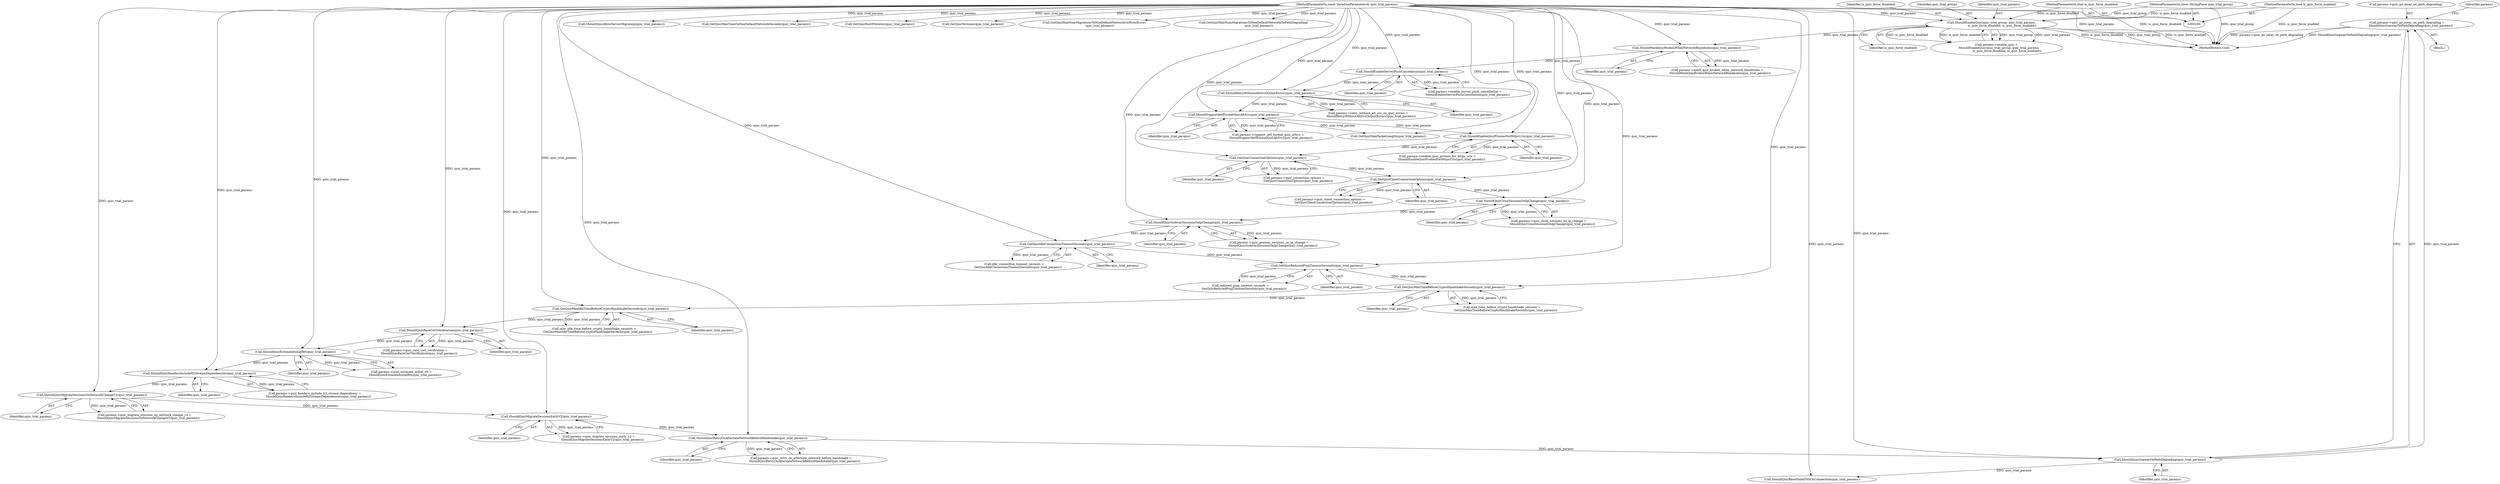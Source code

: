 digraph "0_Chrome_fd2335678e96c34d14f4b20f0d9613dfbd1ccdb4@pointer" {
"1000276" [label="(Call,params->quic_go_away_on_path_degrading =\n        ShouldQuicGoawayOnPathDegrading(quic_trial_params))"];
"1000280" [label="(Call,ShouldQuicGoawayOnPathDegrading(quic_trial_params))"];
"1000274" [label="(Call,ShouldQuicRetryOnAlternateNetworkBeforeHandshake(quic_trial_params))"];
"1000268" [label="(Call,ShouldQuicMigrateSessionsEarlyV2(quic_trial_params))"];
"1000262" [label="(Call,ShouldQuicMigrateSessionsOnNetworkChangeV2(quic_trial_params))"];
"1000256" [label="(Call,ShouldQuicHeadersIncludeH2StreamDependencies(quic_trial_params))"];
"1000250" [label="(Call,ShouldQuicEstimateInitialRtt(quic_trial_params))"];
"1000244" [label="(Call,ShouldQuicRaceCertVerification(quic_trial_params))"];
"1000228" [label="(Call,GetQuicMaxIdleTimeBeforeCryptoHandshakeSeconds(quic_trial_params))"];
"1000213" [label="(Call,GetQuicMaxTimeBeforeCryptoHandshakeSeconds(quic_trial_params))"];
"1000194" [label="(Call,GetQuicReducedPingTimeoutSeconds(quic_trial_params))"];
"1000179" [label="(Call,GetQuicIdleConnectionTimeoutSeconds(quic_trial_params))"];
"1000174" [label="(Call,ShouldQuicGoAwaySessionsOnIpChange(quic_trial_params))"];
"1000168" [label="(Call,ShouldQuicCloseSessionsOnIpChange(quic_trial_params))"];
"1000162" [label="(Call,GetQuicClientConnectionOptions(quic_trial_params))"];
"1000156" [label="(Call,GetQuicConnectionOptions(quic_trial_params))"];
"1000150" [label="(Call,ShouldEnableQuicProxiesForHttpsUrls(quic_trial_params))"];
"1000139" [label="(Call,ShouldSupportIetfFormatQuicAltSvc(quic_trial_params))"];
"1000133" [label="(Call,ShouldRetryWithoutAltSvcOnQuicErrors(quic_trial_params))"];
"1000127" [label="(Call,ShouldEnableServerPushCancelation(quic_trial_params))"];
"1000121" [label="(Call,ShouldMarkQuicBrokenWhenNetworkBlackholes(quic_trial_params))"];
"1000112" [label="(Call,ShouldEnableQuic(quic_trial_group, quic_trial_params,\n                       is_quic_force_disabled, is_quic_force_enabled))"];
"1000101" [label="(MethodParameterIn,base::StringPiece quic_trial_group)"];
"1000102" [label="(MethodParameterIn,const VariationParameters& quic_trial_params)"];
"1000103" [label="(MethodParameterIn,bool is_quic_force_disabled)"];
"1000104" [label="(MethodParameterIn,bool is_quic_force_enabled)"];
"1000133" [label="(Call,ShouldRetryWithoutAltSvcOnQuicErrors(quic_trial_params))"];
"1000258" [label="(Call,params->quic_migrate_sessions_on_network_change_v2 =\n        ShouldQuicMigrateSessionsOnNetworkChangeV2(quic_trial_params))"];
"1000116" [label="(Identifier,is_quic_force_enabled)"];
"1000177" [label="(Call,idle_connection_timeout_seconds =\n        GetQuicIdleConnectionTimeoutSeconds(quic_trial_params))"];
"1000194" [label="(Call,GetQuicReducedPingTimeoutSeconds(quic_trial_params))"];
"1000338" [label="(Call,ShouldQuicAllowServerMigration(quic_trial_params))"];
"1000192" [label="(Call,reduced_ping_timeout_seconds =\n        GetQuicReducedPingTimeoutSeconds(quic_trial_params))"];
"1000226" [label="(Call,max_idle_time_before_crypto_handshake_seconds =\n        GetQuicMaxIdleTimeBeforeCryptoHandshakeSeconds(quic_trial_params))"];
"1000156" [label="(Call,GetQuicConnectionOptions(quic_trial_params))"];
"1000275" [label="(Identifier,quic_trial_params)"];
"1000280" [label="(Call,ShouldQuicGoawayOnPathDegrading(quic_trial_params))"];
"1000128" [label="(Identifier,quic_trial_params)"];
"1000114" [label="(Identifier,quic_trial_params)"];
"1000291" [label="(Call,GetQuicMaxTimeOnNonDefaultNetworkSeconds(quic_trial_params))"];
"1000168" [label="(Call,ShouldQuicCloseSessionsOnIpChange(quic_trial_params))"];
"1000150" [label="(Call,ShouldEnableQuicProxiesForHttpsUrls(quic_trial_params))"];
"1000277" [label="(Call,params->quic_go_away_on_path_degrading)"];
"1000134" [label="(Identifier,quic_trial_params)"];
"1000252" [label="(Call,params->quic_headers_include_h2_stream_dependency =\n        ShouldQuicHeadersIncludeH2StreamDependencies(quic_trial_params))"];
"1000123" [label="(Call,params->enable_server_push_cancellation =\n      ShouldEnableServerPushCancelation(quic_trial_params))"];
"1000195" [label="(Identifier,quic_trial_params)"];
"1000344" [label="(Call,GetQuicHostWhitelist(quic_trial_params))"];
"1000286" [label="(Call,ShouldQuicRaceStaleDNSOnConnection(quic_trial_params))"];
"1000264" [label="(Call,params->quic_migrate_sessions_early_v2 =\n        ShouldQuicMigrateSessionsEarlyV2(quic_trial_params))"];
"1000152" [label="(Call,params->quic_connection_options =\n         GetQuicConnectionOptions(quic_trial_params))"];
"1000115" [label="(Identifier,is_quic_force_disabled)"];
"1000164" [label="(Call,params->quic_close_sessions_on_ip_change =\n        ShouldQuicCloseSessionsOnIpChange(quic_trial_params))"];
"1000174" [label="(Call,ShouldQuicGoAwaySessionsOnIpChange(quic_trial_params))"];
"1000257" [label="(Identifier,quic_trial_params)"];
"1000140" [label="(Identifier,quic_trial_params)"];
"1000251" [label="(Identifier,quic_trial_params)"];
"1000256" [label="(Call,ShouldQuicHeadersIncludeH2StreamDependencies(quic_trial_params))"];
"1000269" [label="(Identifier,quic_trial_params)"];
"1000250" [label="(Call,ShouldQuicEstimateInitialRtt(quic_trial_params))"];
"1000145" [label="(Block,)"];
"1000240" [label="(Call,params->quic_race_cert_verification =\n        ShouldQuicRaceCertVerification(quic_trial_params))"];
"1000211" [label="(Call,max_time_before_crypto_handshake_seconds =\n        GetQuicMaxTimeBeforeCryptoHandshakeSeconds(quic_trial_params))"];
"1000214" [label="(Identifier,quic_trial_params)"];
"1000162" [label="(Call,GetQuicClientConnectionOptions(quic_trial_params))"];
"1000157" [label="(Identifier,quic_trial_params)"];
"1000129" [label="(Call,params->retry_without_alt_svc_on_quic_errors =\n      ShouldRetryWithoutAltSvcOnQuicErrors(quic_trial_params))"];
"1000127" [label="(Call,ShouldEnableServerPushCancelation(quic_trial_params))"];
"1000108" [label="(Call,params->enable_quic =\n      ShouldEnableQuic(quic_trial_group, quic_trial_params,\n                       is_quic_force_disabled, is_quic_force_enabled))"];
"1000281" [label="(Identifier,quic_trial_params)"];
"1000229" [label="(Identifier,quic_trial_params)"];
"1000117" [label="(Call,params->mark_quic_broken_when_network_blackholes =\n      ShouldMarkQuicBrokenWhenNetworkBlackholes(quic_trial_params))"];
"1000244" [label="(Call,ShouldQuicRaceCertVerification(quic_trial_params))"];
"1000213" [label="(Call,GetQuicMaxTimeBeforeCryptoHandshakeSeconds(quic_trial_params))"];
"1000170" [label="(Call,params->quic_goaway_sessions_on_ip_change =\n        ShouldQuicGoAwaySessionsOnIpChange(quic_trial_params))"];
"1000135" [label="(Call,params->support_ietf_format_quic_altsvc =\n      ShouldSupportIetfFormatQuicAltSvc(quic_trial_params))"];
"1000146" [label="(Call,params->enable_quic_proxies_for_https_urls =\n         ShouldEnableQuicProxiesForHttpsUrls(quic_trial_params))"];
"1000121" [label="(Call,ShouldMarkQuicBrokenWhenNetworkBlackholes(quic_trial_params))"];
"1000112" [label="(Call,ShouldEnableQuic(quic_trial_group, quic_trial_params,\n                       is_quic_force_disabled, is_quic_force_enabled))"];
"1000103" [label="(MethodParameterIn,bool is_quic_force_disabled)"];
"1000369" [label="(Call,GetQuicVersions(quic_trial_params))"];
"1000101" [label="(MethodParameterIn,base::StringPiece quic_trial_group)"];
"1000139" [label="(Call,ShouldSupportIetfFormatQuicAltSvc(quic_trial_params))"];
"1000284" [label="(Identifier,params)"];
"1000245" [label="(Identifier,quic_trial_params)"];
"1000175" [label="(Identifier,quic_trial_params)"];
"1000158" [label="(Call,params->quic_client_connection_options =\n        GetQuicClientConnectionOptions(quic_trial_params))"];
"1000228" [label="(Call,GetQuicMaxIdleTimeBeforeCryptoHandshakeSeconds(quic_trial_params))"];
"1000102" [label="(MethodParameterIn,const VariationParameters& quic_trial_params)"];
"1000180" [label="(Identifier,quic_trial_params)"];
"1000163" [label="(Identifier,quic_trial_params)"];
"1000276" [label="(Call,params->quic_go_away_on_path_degrading =\n        ShouldQuicGoawayOnPathDegrading(quic_trial_params))"];
"1000349" [label="(Call,GetQuicMaxPacketLength(quic_trial_params))"];
"1000113" [label="(Identifier,quic_trial_group)"];
"1000268" [label="(Call,ShouldQuicMigrateSessionsEarlyV2(quic_trial_params))"];
"1000122" [label="(Identifier,quic_trial_params)"];
"1000246" [label="(Call,params->quic_estimate_initial_rtt =\n        ShouldQuicEstimateInitialRtt(quic_trial_params))"];
"1000262" [label="(Call,ShouldQuicMigrateSessionsOnNetworkChangeV2(quic_trial_params))"];
"1000179" [label="(Call,GetQuicIdleConnectionTimeoutSeconds(quic_trial_params))"];
"1000307" [label="(Call,GetQuicMaxNumMigrationsToNonDefaultNetworkOnWriteError(\n            quic_trial_params))"];
"1000322" [label="(Call,GetQuicMaxNumMigrationsToNonDefaultNetworkOnPathDegrading(\n            quic_trial_params))"];
"1000270" [label="(Call,params->quic_retry_on_alternate_network_before_handshake =\n        ShouldQuicRetryOnAlternateNetworkBeforeHandshake(quic_trial_params))"];
"1000104" [label="(MethodParameterIn,bool is_quic_force_enabled)"];
"1000151" [label="(Identifier,quic_trial_params)"];
"1000379" [label="(MethodReturn,void)"];
"1000274" [label="(Call,ShouldQuicRetryOnAlternateNetworkBeforeHandshake(quic_trial_params))"];
"1000263" [label="(Identifier,quic_trial_params)"];
"1000169" [label="(Identifier,quic_trial_params)"];
"1000276" -> "1000145"  [label="AST: "];
"1000276" -> "1000280"  [label="CFG: "];
"1000277" -> "1000276"  [label="AST: "];
"1000280" -> "1000276"  [label="AST: "];
"1000284" -> "1000276"  [label="CFG: "];
"1000276" -> "1000379"  [label="DDG: ShouldQuicGoawayOnPathDegrading(quic_trial_params)"];
"1000276" -> "1000379"  [label="DDG: params->quic_go_away_on_path_degrading"];
"1000280" -> "1000276"  [label="DDG: quic_trial_params"];
"1000280" -> "1000281"  [label="CFG: "];
"1000281" -> "1000280"  [label="AST: "];
"1000274" -> "1000280"  [label="DDG: quic_trial_params"];
"1000102" -> "1000280"  [label="DDG: quic_trial_params"];
"1000280" -> "1000286"  [label="DDG: quic_trial_params"];
"1000274" -> "1000270"  [label="AST: "];
"1000274" -> "1000275"  [label="CFG: "];
"1000275" -> "1000274"  [label="AST: "];
"1000270" -> "1000274"  [label="CFG: "];
"1000274" -> "1000270"  [label="DDG: quic_trial_params"];
"1000268" -> "1000274"  [label="DDG: quic_trial_params"];
"1000102" -> "1000274"  [label="DDG: quic_trial_params"];
"1000268" -> "1000264"  [label="AST: "];
"1000268" -> "1000269"  [label="CFG: "];
"1000269" -> "1000268"  [label="AST: "];
"1000264" -> "1000268"  [label="CFG: "];
"1000268" -> "1000264"  [label="DDG: quic_trial_params"];
"1000262" -> "1000268"  [label="DDG: quic_trial_params"];
"1000102" -> "1000268"  [label="DDG: quic_trial_params"];
"1000262" -> "1000258"  [label="AST: "];
"1000262" -> "1000263"  [label="CFG: "];
"1000263" -> "1000262"  [label="AST: "];
"1000258" -> "1000262"  [label="CFG: "];
"1000262" -> "1000258"  [label="DDG: quic_trial_params"];
"1000256" -> "1000262"  [label="DDG: quic_trial_params"];
"1000102" -> "1000262"  [label="DDG: quic_trial_params"];
"1000256" -> "1000252"  [label="AST: "];
"1000256" -> "1000257"  [label="CFG: "];
"1000257" -> "1000256"  [label="AST: "];
"1000252" -> "1000256"  [label="CFG: "];
"1000256" -> "1000252"  [label="DDG: quic_trial_params"];
"1000250" -> "1000256"  [label="DDG: quic_trial_params"];
"1000102" -> "1000256"  [label="DDG: quic_trial_params"];
"1000250" -> "1000246"  [label="AST: "];
"1000250" -> "1000251"  [label="CFG: "];
"1000251" -> "1000250"  [label="AST: "];
"1000246" -> "1000250"  [label="CFG: "];
"1000250" -> "1000246"  [label="DDG: quic_trial_params"];
"1000244" -> "1000250"  [label="DDG: quic_trial_params"];
"1000102" -> "1000250"  [label="DDG: quic_trial_params"];
"1000244" -> "1000240"  [label="AST: "];
"1000244" -> "1000245"  [label="CFG: "];
"1000245" -> "1000244"  [label="AST: "];
"1000240" -> "1000244"  [label="CFG: "];
"1000244" -> "1000240"  [label="DDG: quic_trial_params"];
"1000228" -> "1000244"  [label="DDG: quic_trial_params"];
"1000102" -> "1000244"  [label="DDG: quic_trial_params"];
"1000228" -> "1000226"  [label="AST: "];
"1000228" -> "1000229"  [label="CFG: "];
"1000229" -> "1000228"  [label="AST: "];
"1000226" -> "1000228"  [label="CFG: "];
"1000228" -> "1000226"  [label="DDG: quic_trial_params"];
"1000213" -> "1000228"  [label="DDG: quic_trial_params"];
"1000102" -> "1000228"  [label="DDG: quic_trial_params"];
"1000213" -> "1000211"  [label="AST: "];
"1000213" -> "1000214"  [label="CFG: "];
"1000214" -> "1000213"  [label="AST: "];
"1000211" -> "1000213"  [label="CFG: "];
"1000213" -> "1000211"  [label="DDG: quic_trial_params"];
"1000194" -> "1000213"  [label="DDG: quic_trial_params"];
"1000102" -> "1000213"  [label="DDG: quic_trial_params"];
"1000194" -> "1000192"  [label="AST: "];
"1000194" -> "1000195"  [label="CFG: "];
"1000195" -> "1000194"  [label="AST: "];
"1000192" -> "1000194"  [label="CFG: "];
"1000194" -> "1000192"  [label="DDG: quic_trial_params"];
"1000179" -> "1000194"  [label="DDG: quic_trial_params"];
"1000102" -> "1000194"  [label="DDG: quic_trial_params"];
"1000179" -> "1000177"  [label="AST: "];
"1000179" -> "1000180"  [label="CFG: "];
"1000180" -> "1000179"  [label="AST: "];
"1000177" -> "1000179"  [label="CFG: "];
"1000179" -> "1000177"  [label="DDG: quic_trial_params"];
"1000174" -> "1000179"  [label="DDG: quic_trial_params"];
"1000102" -> "1000179"  [label="DDG: quic_trial_params"];
"1000174" -> "1000170"  [label="AST: "];
"1000174" -> "1000175"  [label="CFG: "];
"1000175" -> "1000174"  [label="AST: "];
"1000170" -> "1000174"  [label="CFG: "];
"1000174" -> "1000170"  [label="DDG: quic_trial_params"];
"1000168" -> "1000174"  [label="DDG: quic_trial_params"];
"1000102" -> "1000174"  [label="DDG: quic_trial_params"];
"1000168" -> "1000164"  [label="AST: "];
"1000168" -> "1000169"  [label="CFG: "];
"1000169" -> "1000168"  [label="AST: "];
"1000164" -> "1000168"  [label="CFG: "];
"1000168" -> "1000164"  [label="DDG: quic_trial_params"];
"1000162" -> "1000168"  [label="DDG: quic_trial_params"];
"1000102" -> "1000168"  [label="DDG: quic_trial_params"];
"1000162" -> "1000158"  [label="AST: "];
"1000162" -> "1000163"  [label="CFG: "];
"1000163" -> "1000162"  [label="AST: "];
"1000158" -> "1000162"  [label="CFG: "];
"1000162" -> "1000158"  [label="DDG: quic_trial_params"];
"1000156" -> "1000162"  [label="DDG: quic_trial_params"];
"1000102" -> "1000162"  [label="DDG: quic_trial_params"];
"1000156" -> "1000152"  [label="AST: "];
"1000156" -> "1000157"  [label="CFG: "];
"1000157" -> "1000156"  [label="AST: "];
"1000152" -> "1000156"  [label="CFG: "];
"1000156" -> "1000152"  [label="DDG: quic_trial_params"];
"1000150" -> "1000156"  [label="DDG: quic_trial_params"];
"1000102" -> "1000156"  [label="DDG: quic_trial_params"];
"1000150" -> "1000146"  [label="AST: "];
"1000150" -> "1000151"  [label="CFG: "];
"1000151" -> "1000150"  [label="AST: "];
"1000146" -> "1000150"  [label="CFG: "];
"1000150" -> "1000146"  [label="DDG: quic_trial_params"];
"1000139" -> "1000150"  [label="DDG: quic_trial_params"];
"1000102" -> "1000150"  [label="DDG: quic_trial_params"];
"1000139" -> "1000135"  [label="AST: "];
"1000139" -> "1000140"  [label="CFG: "];
"1000140" -> "1000139"  [label="AST: "];
"1000135" -> "1000139"  [label="CFG: "];
"1000139" -> "1000135"  [label="DDG: quic_trial_params"];
"1000133" -> "1000139"  [label="DDG: quic_trial_params"];
"1000102" -> "1000139"  [label="DDG: quic_trial_params"];
"1000139" -> "1000349"  [label="DDG: quic_trial_params"];
"1000133" -> "1000129"  [label="AST: "];
"1000133" -> "1000134"  [label="CFG: "];
"1000134" -> "1000133"  [label="AST: "];
"1000129" -> "1000133"  [label="CFG: "];
"1000133" -> "1000129"  [label="DDG: quic_trial_params"];
"1000127" -> "1000133"  [label="DDG: quic_trial_params"];
"1000102" -> "1000133"  [label="DDG: quic_trial_params"];
"1000127" -> "1000123"  [label="AST: "];
"1000127" -> "1000128"  [label="CFG: "];
"1000128" -> "1000127"  [label="AST: "];
"1000123" -> "1000127"  [label="CFG: "];
"1000127" -> "1000123"  [label="DDG: quic_trial_params"];
"1000121" -> "1000127"  [label="DDG: quic_trial_params"];
"1000102" -> "1000127"  [label="DDG: quic_trial_params"];
"1000121" -> "1000117"  [label="AST: "];
"1000121" -> "1000122"  [label="CFG: "];
"1000122" -> "1000121"  [label="AST: "];
"1000117" -> "1000121"  [label="CFG: "];
"1000121" -> "1000117"  [label="DDG: quic_trial_params"];
"1000112" -> "1000121"  [label="DDG: quic_trial_params"];
"1000102" -> "1000121"  [label="DDG: quic_trial_params"];
"1000112" -> "1000108"  [label="AST: "];
"1000112" -> "1000116"  [label="CFG: "];
"1000113" -> "1000112"  [label="AST: "];
"1000114" -> "1000112"  [label="AST: "];
"1000115" -> "1000112"  [label="AST: "];
"1000116" -> "1000112"  [label="AST: "];
"1000108" -> "1000112"  [label="CFG: "];
"1000112" -> "1000379"  [label="DDG: is_quic_force_disabled"];
"1000112" -> "1000379"  [label="DDG: quic_trial_group"];
"1000112" -> "1000379"  [label="DDG: is_quic_force_enabled"];
"1000112" -> "1000108"  [label="DDG: quic_trial_group"];
"1000112" -> "1000108"  [label="DDG: quic_trial_params"];
"1000112" -> "1000108"  [label="DDG: is_quic_force_disabled"];
"1000112" -> "1000108"  [label="DDG: is_quic_force_enabled"];
"1000101" -> "1000112"  [label="DDG: quic_trial_group"];
"1000102" -> "1000112"  [label="DDG: quic_trial_params"];
"1000103" -> "1000112"  [label="DDG: is_quic_force_disabled"];
"1000104" -> "1000112"  [label="DDG: is_quic_force_enabled"];
"1000101" -> "1000100"  [label="AST: "];
"1000101" -> "1000379"  [label="DDG: quic_trial_group"];
"1000102" -> "1000100"  [label="AST: "];
"1000102" -> "1000379"  [label="DDG: quic_trial_params"];
"1000102" -> "1000286"  [label="DDG: quic_trial_params"];
"1000102" -> "1000291"  [label="DDG: quic_trial_params"];
"1000102" -> "1000307"  [label="DDG: quic_trial_params"];
"1000102" -> "1000322"  [label="DDG: quic_trial_params"];
"1000102" -> "1000338"  [label="DDG: quic_trial_params"];
"1000102" -> "1000344"  [label="DDG: quic_trial_params"];
"1000102" -> "1000349"  [label="DDG: quic_trial_params"];
"1000102" -> "1000369"  [label="DDG: quic_trial_params"];
"1000103" -> "1000100"  [label="AST: "];
"1000103" -> "1000379"  [label="DDG: is_quic_force_disabled"];
"1000104" -> "1000100"  [label="AST: "];
"1000104" -> "1000379"  [label="DDG: is_quic_force_enabled"];
}
